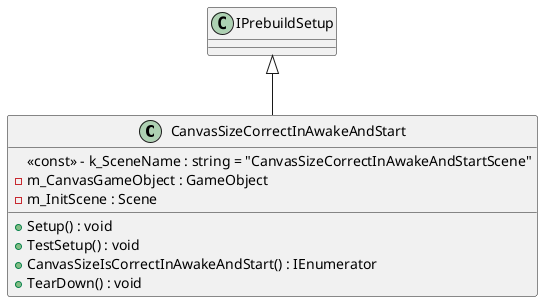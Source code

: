 @startuml
class CanvasSizeCorrectInAwakeAndStart {
    <<const>> - k_SceneName : string = "CanvasSizeCorrectInAwakeAndStartScene"
    - m_CanvasGameObject : GameObject
    - m_InitScene : Scene
    + Setup() : void
    + TestSetup() : void
    + CanvasSizeIsCorrectInAwakeAndStart() : IEnumerator
    + TearDown() : void
}
IPrebuildSetup <|-- CanvasSizeCorrectInAwakeAndStart
@enduml
